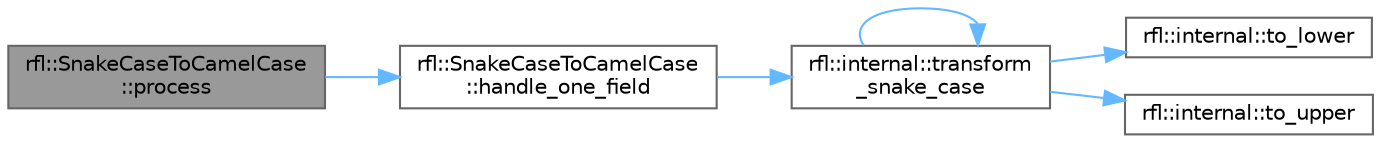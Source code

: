 digraph "rfl::SnakeCaseToCamelCase::process"
{
 // LATEX_PDF_SIZE
  bgcolor="transparent";
  edge [fontname=Helvetica,fontsize=10,labelfontname=Helvetica,labelfontsize=10];
  node [fontname=Helvetica,fontsize=10,shape=box,height=0.2,width=0.4];
  rankdir="LR";
  Node1 [id="Node000001",label="rfl::SnakeCaseToCamelCase\l::process",height=0.2,width=0.4,color="gray40", fillcolor="grey60", style="filled", fontcolor="black",tooltip="Replaces all instances of snake_case field names with camelCase."];
  Node1 -> Node2 [id="edge1_Node000001_Node000002",color="steelblue1",style="solid",tooltip=" "];
  Node2 [id="Node000002",label="rfl::SnakeCaseToCamelCase\l::handle_one_field",height=0.2,width=0.4,color="grey40", fillcolor="white", style="filled",URL="$structrfl_1_1_snake_case_to_camel_case.html#afa34ffad603e659294389339674a18ab",tooltip="Applies the logic to a single field."];
  Node2 -> Node3 [id="edge2_Node000002_Node000003",color="steelblue1",style="solid",tooltip=" "];
  Node3 [id="Node000003",label="rfl::internal::transform\l_snake_case",height=0.2,width=0.4,color="grey40", fillcolor="white", style="filled",URL="$namespacerfl_1_1internal.html#a1868744632add9c5b05eb1918203f992",tooltip="Transforms the field name from snake case to camel case."];
  Node3 -> Node4 [id="edge3_Node000003_Node000004",color="steelblue1",style="solid",tooltip=" "];
  Node4 [id="Node000004",label="rfl::internal::to_lower",height=0.2,width=0.4,color="grey40", fillcolor="white", style="filled",URL="$namespacerfl_1_1internal.html#ad581846291fa4dc636ae1cfdf2ada0ce",tooltip=" "];
  Node3 -> Node5 [id="edge4_Node000003_Node000005",color="steelblue1",style="solid",tooltip=" "];
  Node5 [id="Node000005",label="rfl::internal::to_upper",height=0.2,width=0.4,color="grey40", fillcolor="white", style="filled",URL="$namespacerfl_1_1internal.html#ad160d9c8d8095dd41faedb9f59d019f5",tooltip="Capitalizes a lower-case character."];
  Node3 -> Node3 [id="edge5_Node000003_Node000003",color="steelblue1",style="solid",tooltip=" "];
}

